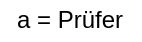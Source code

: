 <mxfile type="github" version="11.2.8" pages="1"><diagram id="zgwMHXzQ2P-QVubetHBE" name="Page-1"><mxGraphModel grid="1" dx="1408" dy="746" gridSize="10" guides="1" tooltips="1" connect="1" arrows="1" fold="1" page="1" pageScale="1" pageWidth="827" pageHeight="1169" math="0" shadow="0"><root><mxCell id="0"/><mxCell id="1" parent="0"/><mxCell id="0o_3q9o0OGSkOenmwoAs-1" value="a = Prüfer" parent="1" vertex="1" style="text;html=1;strokeColor=none;fillColor=none;align=center;verticalAlign=middle;whiteSpace=wrap;rounded=0;"><mxGeometry as="geometry" height="20" width="70"/></mxCell></root></mxGraphModel></diagram></mxfile>